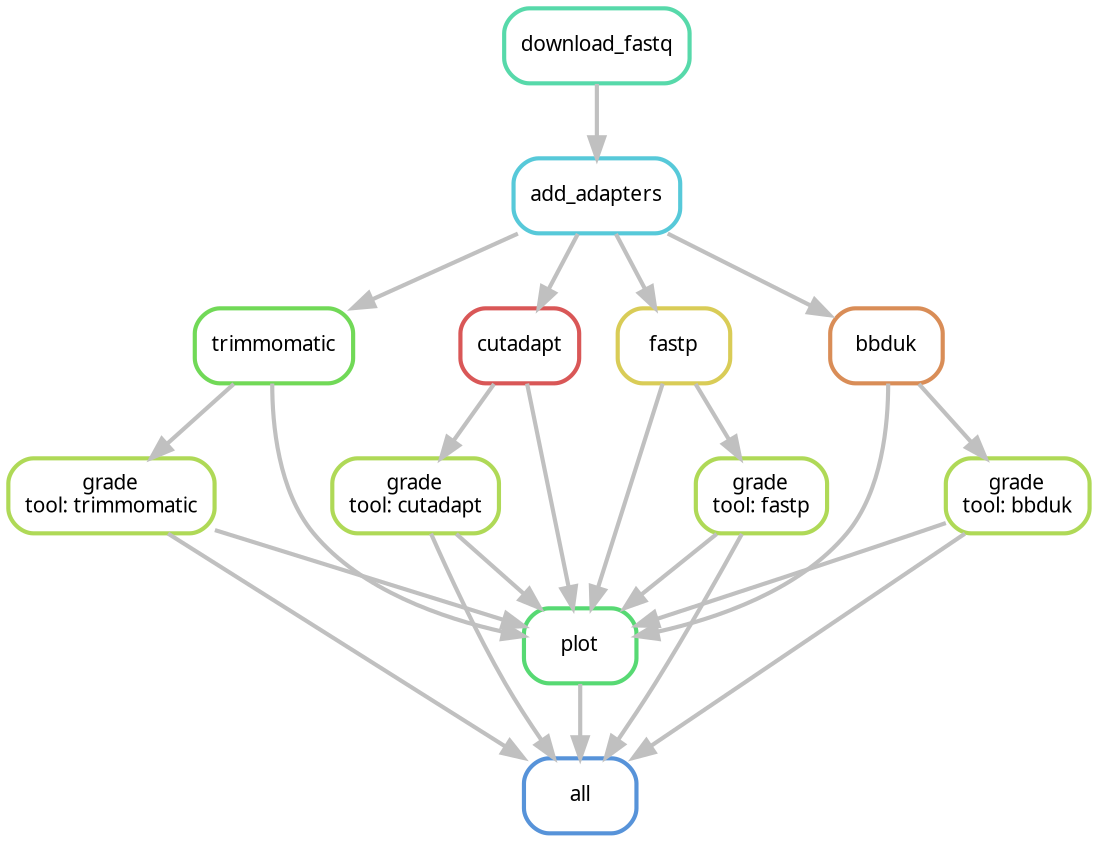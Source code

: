 digraph snakemake_dag {
    graph[bgcolor=white, margin=0];
    node[shape=box, style=rounded, fontname=sans,                 fontsize=10, penwidth=2];
    edge[penwidth=2, color=grey];
	0[label = "all", color = "0.59 0.6 0.85", style="rounded"];
	1[label = "grade\ntool: cutadapt", color = "0.22 0.6 0.85", style="rounded"];
	2[label = "cutadapt", color = "0.00 0.6 0.85", style="rounded"];
	3[label = "add_adapters", color = "0.52 0.6 0.85", style="rounded"];
	4[label = "download_fastq", color = "0.44 0.6 0.85", style="rounded"];
	5[label = "grade\ntool: trimmomatic", color = "0.22 0.6 0.85", style="rounded"];
	6[label = "trimmomatic", color = "0.30 0.6 0.85", style="rounded"];
	7[label = "grade\ntool: bbduk", color = "0.22 0.6 0.85", style="rounded"];
	8[label = "bbduk", color = "0.07 0.6 0.85", style="rounded"];
	9[label = "grade\ntool: fastp", color = "0.22 0.6 0.85", style="rounded"];
	10[label = "fastp", color = "0.15 0.6 0.85", style="rounded"];
	11[label = "plot", color = "0.37 0.6 0.85", style="rounded"];
	1 -> 0
	5 -> 0
	7 -> 0
	9 -> 0
	11 -> 0
	2 -> 1
	3 -> 2
	4 -> 3
	6 -> 5
	3 -> 6
	8 -> 7
	3 -> 8
	10 -> 9
	3 -> 10
	2 -> 11
	6 -> 11
	8 -> 11
	10 -> 11
	1 -> 11
	5 -> 11
	7 -> 11
	9 -> 11
}            
